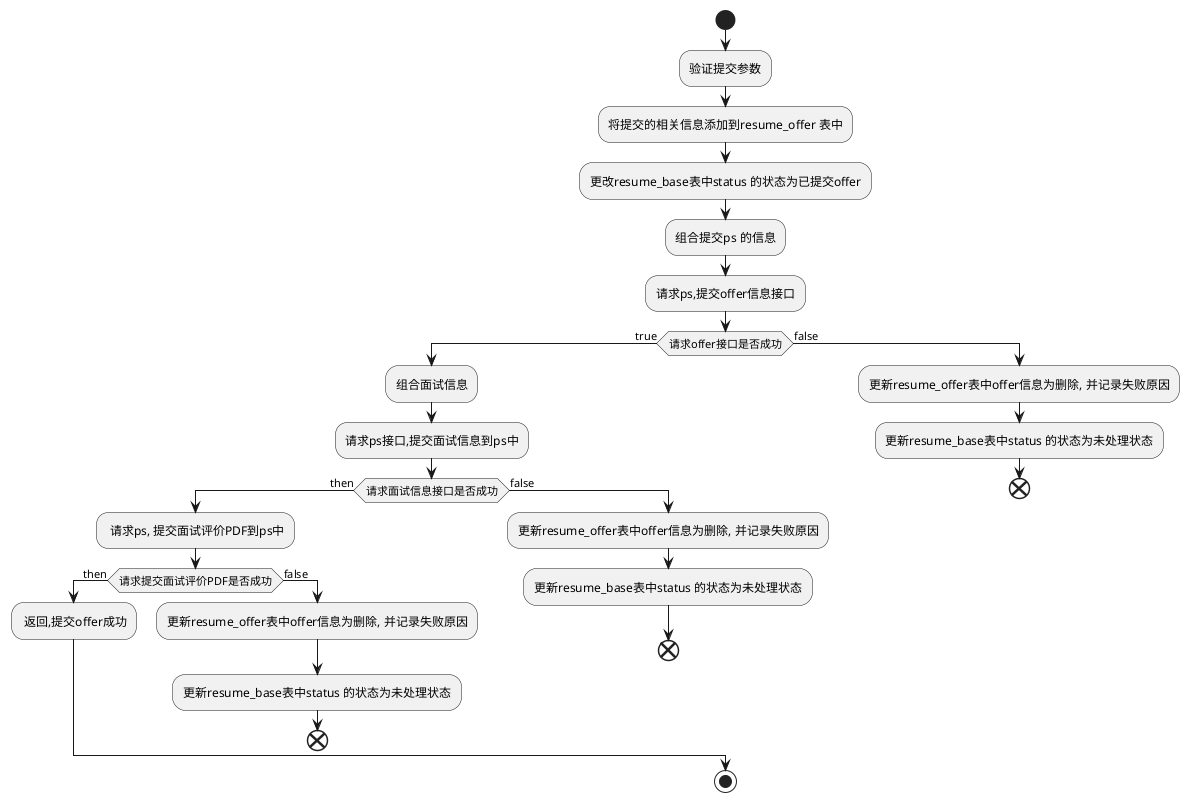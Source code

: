 @startuml
start
:验证提交参数;
:将提交的相关信息添加到resume_offer 表中;
:更改resume_base表中status 的状态为已提交offer;
:组合提交ps 的信息;
:请求ps,提交offer信息接口;
if (请求offer接口是否成功) then (true)
:组合面试信息;
:请求ps接口,提交面试信息到ps中;
if(请求面试信息接口是否成功) then (then)
: 请求ps, 提交面试评价PDF到ps中;
if(请求提交面试评价PDF是否成功) then (then)
: 返回,提交offer成功;
else (false)
:更新resume_offer表中offer信息为删除, 并记录失败原因;
:更新resume_base表中status 的状态为未处理状态;
end
endif
else (false)
:更新resume_offer表中offer信息为删除, 并记录失败原因;
:更新resume_base表中status 的状态为未处理状态;
end
endif
else (false)
:更新resume_offer表中offer信息为删除, 并记录失败原因;
:更新resume_base表中status 的状态为未处理状态;
end
endif
stop
@enduml